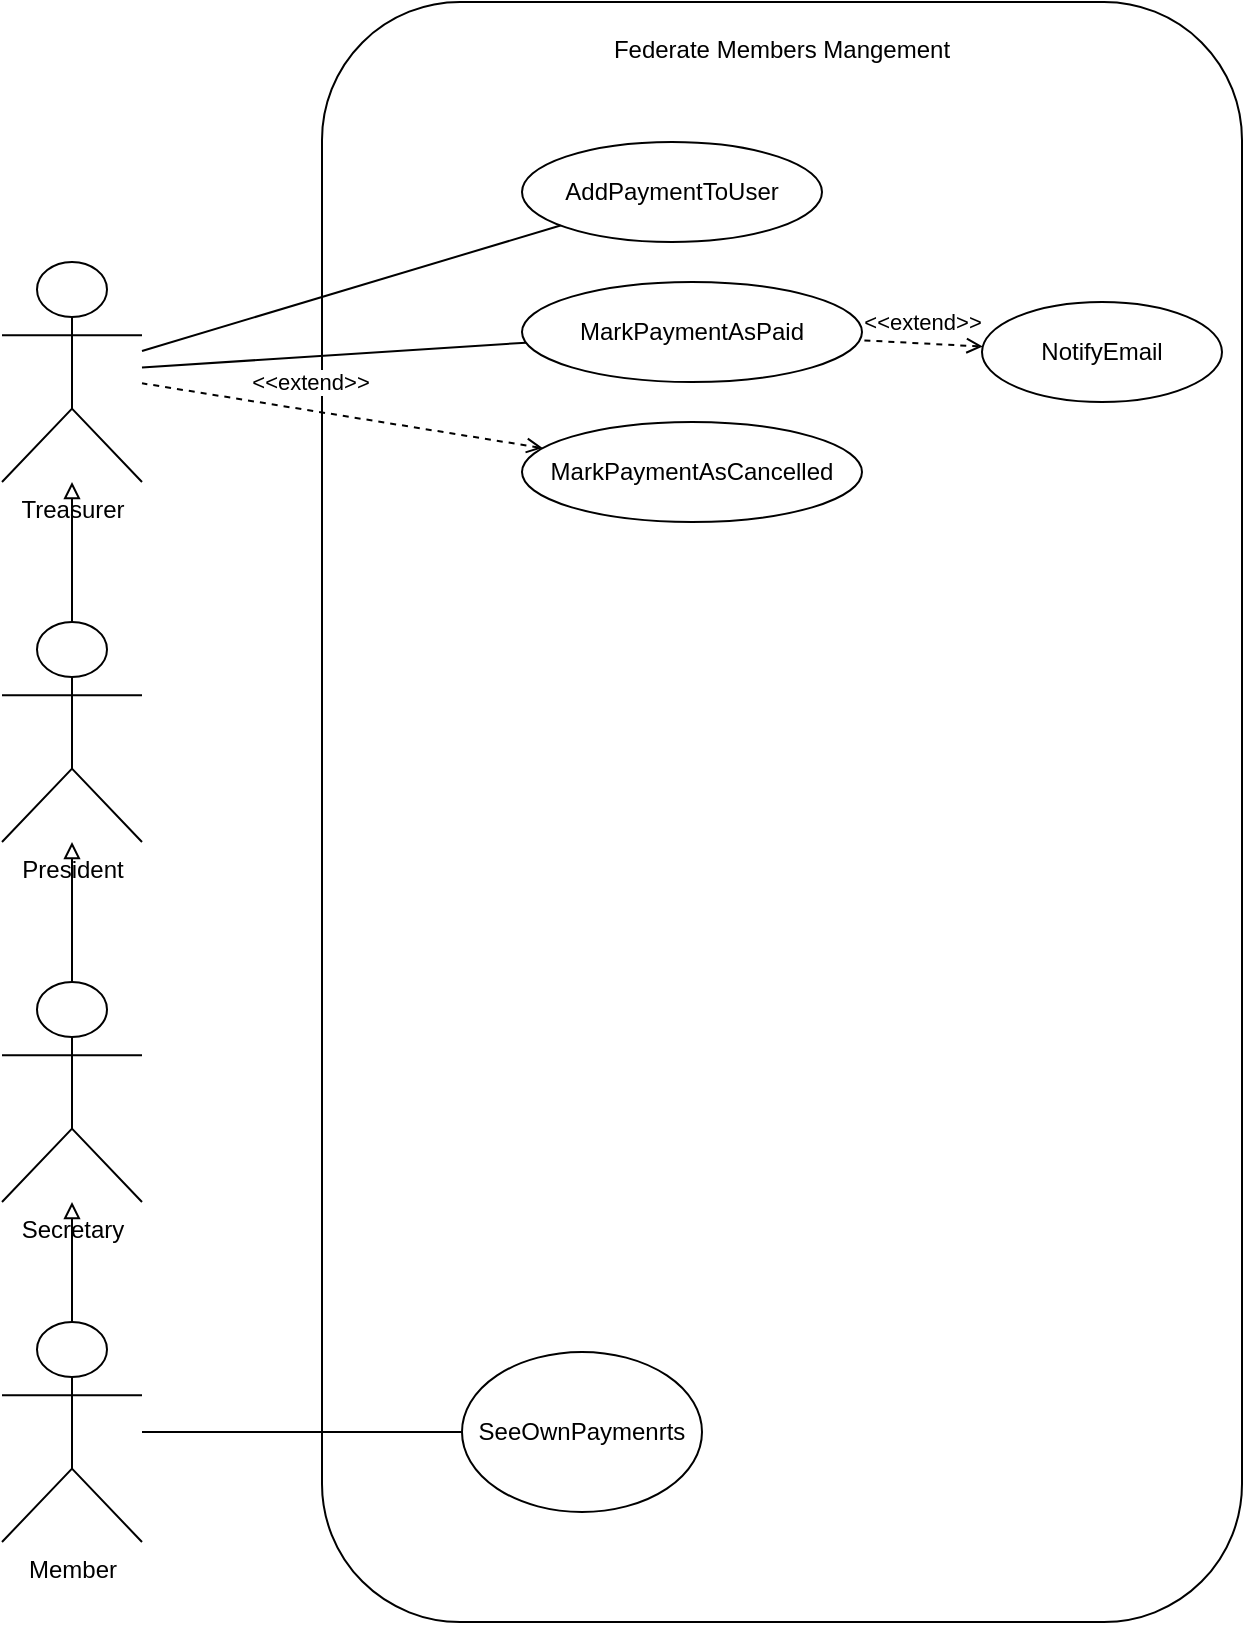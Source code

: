 <mxfile version="25.0.2">
  <diagram name="Página-1" id="U3k0QHNDrNqYpb96N1Zb">
    <mxGraphModel dx="1434" dy="836" grid="1" gridSize="10" guides="1" tooltips="1" connect="1" arrows="1" fold="1" page="1" pageScale="1" pageWidth="827" pageHeight="1169" math="0" shadow="0">
      <root>
        <mxCell id="0" />
        <mxCell id="1" parent="0" />
        <mxCell id="2uzys4ehJ_0eV0x3jUp4-1" value="&lt;div&gt;Federate Members Mangement&lt;/div&gt;&lt;div&gt;&lt;br&gt;&lt;/div&gt;&lt;div&gt;&lt;br&gt;&lt;/div&gt;&lt;div&gt;&lt;br&gt;&lt;/div&gt;&lt;div&gt;&lt;br&gt;&lt;/div&gt;&lt;div&gt;&lt;br&gt;&lt;/div&gt;&lt;div&gt;&lt;br&gt;&lt;/div&gt;&lt;div&gt;&lt;br&gt;&lt;/div&gt;&lt;div&gt;&lt;br&gt;&lt;/div&gt;&lt;div&gt;&lt;br&gt;&lt;/div&gt;&lt;div&gt;&lt;br&gt;&lt;/div&gt;&lt;div&gt;&lt;br&gt;&lt;/div&gt;&lt;div&gt;&lt;br&gt;&lt;/div&gt;&lt;div&gt;&lt;br&gt;&lt;/div&gt;&lt;div&gt;&lt;br&gt;&lt;/div&gt;&lt;div&gt;&lt;br&gt;&lt;/div&gt;&lt;div&gt;&lt;br&gt;&lt;/div&gt;&lt;div&gt;&lt;br&gt;&lt;/div&gt;&lt;div&gt;&lt;br&gt;&lt;/div&gt;&lt;div&gt;&lt;br&gt;&lt;/div&gt;&lt;div&gt;&lt;br&gt;&lt;/div&gt;&lt;div&gt;&lt;br&gt;&lt;/div&gt;&lt;div&gt;&lt;br&gt;&lt;/div&gt;&lt;div&gt;&lt;br&gt;&lt;/div&gt;&lt;div&gt;&lt;br&gt;&lt;/div&gt;&lt;div&gt;&lt;br&gt;&lt;/div&gt;&lt;div&gt;&lt;br&gt;&lt;/div&gt;&lt;div&gt;&lt;br&gt;&lt;/div&gt;&lt;div&gt;&lt;br&gt;&lt;/div&gt;&lt;div&gt;&lt;br&gt;&lt;/div&gt;&lt;div&gt;&lt;br&gt;&lt;/div&gt;&lt;div&gt;&lt;br&gt;&lt;/div&gt;&lt;div&gt;&lt;br&gt;&lt;/div&gt;&lt;div&gt;&lt;br&gt;&lt;/div&gt;&lt;div&gt;&lt;br&gt;&lt;/div&gt;&lt;div&gt;&lt;br&gt;&lt;/div&gt;&lt;div&gt;&lt;br&gt;&lt;/div&gt;&lt;div&gt;&lt;br&gt;&lt;/div&gt;&lt;div&gt;&lt;br&gt;&lt;/div&gt;&lt;div&gt;&lt;br&gt;&lt;/div&gt;&lt;div&gt;&lt;br&gt;&lt;/div&gt;&lt;div&gt;&lt;br&gt;&lt;/div&gt;&lt;div&gt;&lt;br&gt;&lt;/div&gt;&lt;div&gt;&lt;br&gt;&lt;/div&gt;&lt;div&gt;&lt;br&gt;&lt;/div&gt;&lt;div&gt;&lt;br&gt;&lt;/div&gt;&lt;div&gt;&lt;br&gt;&lt;/div&gt;&lt;div&gt;&lt;br&gt;&lt;/div&gt;&lt;div&gt;&lt;br&gt;&lt;/div&gt;&lt;div&gt;&lt;br&gt;&lt;/div&gt;&lt;div&gt;&lt;br&gt;&lt;/div&gt;&lt;div&gt;&lt;br&gt;&lt;/div&gt;&lt;div&gt;&lt;br&gt;&lt;/div&gt;&lt;div&gt;&lt;br&gt;&lt;/div&gt;" style="rounded=1;whiteSpace=wrap;html=1;" parent="1" vertex="1">
          <mxGeometry x="260" y="20" width="460" height="810" as="geometry" />
        </mxCell>
        <mxCell id="2uzys4ehJ_0eV0x3jUp4-2" value="President" style="shape=umlActor;verticalLabelPosition=bottom;verticalAlign=top;html=1;outlineConnect=0;" parent="1" vertex="1">
          <mxGeometry x="100" y="330" width="70" height="110" as="geometry" />
        </mxCell>
        <mxCell id="2uzys4ehJ_0eV0x3jUp4-5" value="Member" style="shape=umlActor;verticalLabelPosition=bottom;verticalAlign=top;html=1;outlineConnect=0;" parent="1" vertex="1">
          <mxGeometry x="100" y="680" width="70" height="110" as="geometry" />
        </mxCell>
        <mxCell id="2uzys4ehJ_0eV0x3jUp4-7" value="MarkPaymentAsCancelled" style="ellipse;whiteSpace=wrap;html=1;" parent="1" vertex="1">
          <mxGeometry x="360" y="230" width="170" height="50" as="geometry" />
        </mxCell>
        <mxCell id="2uzys4ehJ_0eV0x3jUp4-9" value="Secretary" style="shape=umlActor;verticalLabelPosition=bottom;verticalAlign=top;html=1;outlineConnect=0;" parent="1" vertex="1">
          <mxGeometry x="100" y="510" width="70" height="110" as="geometry" />
        </mxCell>
        <mxCell id="2uzys4ehJ_0eV0x3jUp4-21" value="" style="endArrow=none;html=1;rounded=0;dashed=1;startArrow=open;startFill=0;" parent="1" source="2uzys4ehJ_0eV0x3jUp4-7" target="2uzys4ehJ_0eV0x3jUp4-34" edge="1">
          <mxGeometry width="50" height="50" relative="1" as="geometry">
            <mxPoint x="560" y="420" as="sourcePoint" />
            <mxPoint x="610" y="370" as="targetPoint" />
          </mxGeometry>
        </mxCell>
        <mxCell id="2uzys4ehJ_0eV0x3jUp4-23" value="&amp;lt;&amp;lt;extend&amp;gt;&amp;gt;" style="edgeLabel;html=1;align=center;verticalAlign=middle;resizable=0;points=[];" parent="2uzys4ehJ_0eV0x3jUp4-21" vertex="1" connectable="0">
          <mxGeometry x="-0.005" y="-2" relative="1" as="geometry">
            <mxPoint x="-17" y="-15" as="offset" />
          </mxGeometry>
        </mxCell>
        <mxCell id="2uzys4ehJ_0eV0x3jUp4-22" value="" style="endArrow=none;html=1;rounded=0;dashed=1;startArrow=open;startFill=0;" parent="1" source="2uzys4ehJ_0eV0x3jUp4-25" target="2uzys4ehJ_0eV0x3jUp4-39" edge="1">
          <mxGeometry width="50" height="50" relative="1" as="geometry">
            <mxPoint x="544" y="341" as="sourcePoint" />
            <mxPoint x="451.745" y="375.248" as="targetPoint" />
          </mxGeometry>
        </mxCell>
        <mxCell id="2uzys4ehJ_0eV0x3jUp4-24" value="&amp;lt;&amp;lt;extend&amp;gt;&amp;gt;" style="edgeLabel;html=1;align=center;verticalAlign=middle;resizable=0;points=[];" parent="2uzys4ehJ_0eV0x3jUp4-22" vertex="1" connectable="0">
          <mxGeometry x="0.147" y="1" relative="1" as="geometry">
            <mxPoint x="5" y="-12" as="offset" />
          </mxGeometry>
        </mxCell>
        <mxCell id="2uzys4ehJ_0eV0x3jUp4-25" value="NotifyEmail" style="ellipse;whiteSpace=wrap;html=1;" parent="1" vertex="1">
          <mxGeometry x="590" y="170" width="120" height="50" as="geometry" />
        </mxCell>
        <mxCell id="2uzys4ehJ_0eV0x3jUp4-32" value="" style="endArrow=block;html=1;rounded=0;endFill=0;" parent="1" source="2uzys4ehJ_0eV0x3jUp4-5" target="2uzys4ehJ_0eV0x3jUp4-9" edge="1">
          <mxGeometry width="50" height="50" relative="1" as="geometry">
            <mxPoint x="560" y="420" as="sourcePoint" />
            <mxPoint x="140" y="600" as="targetPoint" />
          </mxGeometry>
        </mxCell>
        <mxCell id="2uzys4ehJ_0eV0x3jUp4-33" value="" style="endArrow=block;html=1;rounded=0;endFill=0;" parent="1" source="2uzys4ehJ_0eV0x3jUp4-9" target="2uzys4ehJ_0eV0x3jUp4-2" edge="1">
          <mxGeometry width="50" height="50" relative="1" as="geometry">
            <mxPoint x="140" y="310" as="sourcePoint" />
            <mxPoint x="140" y="240" as="targetPoint" />
          </mxGeometry>
        </mxCell>
        <mxCell id="2uzys4ehJ_0eV0x3jUp4-34" value="Treasurer" style="shape=umlActor;verticalLabelPosition=bottom;verticalAlign=top;html=1;outlineConnect=0;" parent="1" vertex="1">
          <mxGeometry x="100" y="150" width="70" height="110" as="geometry" />
        </mxCell>
        <mxCell id="2uzys4ehJ_0eV0x3jUp4-36" value="SeeOwnPaymenrts" style="ellipse;whiteSpace=wrap;html=1;" parent="1" vertex="1">
          <mxGeometry x="330" y="695" width="120" height="80" as="geometry" />
        </mxCell>
        <mxCell id="2uzys4ehJ_0eV0x3jUp4-37" value="" style="endArrow=none;html=1;rounded=0;" parent="1" source="2uzys4ehJ_0eV0x3jUp4-5" target="2uzys4ehJ_0eV0x3jUp4-36" edge="1">
          <mxGeometry width="50" height="50" relative="1" as="geometry">
            <mxPoint x="180" y="734" as="sourcePoint" />
            <mxPoint x="396" y="667" as="targetPoint" />
          </mxGeometry>
        </mxCell>
        <mxCell id="2uzys4ehJ_0eV0x3jUp4-38" value="AddPaymentToUser" style="ellipse;whiteSpace=wrap;html=1;" parent="1" vertex="1">
          <mxGeometry x="360" y="90" width="150" height="50" as="geometry" />
        </mxCell>
        <mxCell id="2uzys4ehJ_0eV0x3jUp4-39" value="MarkPaymentAsPaid" style="ellipse;whiteSpace=wrap;html=1;" parent="1" vertex="1">
          <mxGeometry x="360" y="160" width="170" height="50" as="geometry" />
        </mxCell>
        <mxCell id="2uzys4ehJ_0eV0x3jUp4-42" value="" style="endArrow=none;html=1;rounded=0;" parent="1" source="2uzys4ehJ_0eV0x3jUp4-34" target="2uzys4ehJ_0eV0x3jUp4-39" edge="1">
          <mxGeometry width="50" height="50" relative="1" as="geometry">
            <mxPoint x="200" y="320" as="sourcePoint" />
            <mxPoint x="610" y="370" as="targetPoint" />
          </mxGeometry>
        </mxCell>
        <mxCell id="2uzys4ehJ_0eV0x3jUp4-43" value="" style="endArrow=none;html=1;rounded=0;" parent="1" source="2uzys4ehJ_0eV0x3jUp4-34" target="2uzys4ehJ_0eV0x3jUp4-38" edge="1">
          <mxGeometry width="50" height="50" relative="1" as="geometry">
            <mxPoint x="200" y="280" as="sourcePoint" />
            <mxPoint x="388" y="264" as="targetPoint" />
          </mxGeometry>
        </mxCell>
        <mxCell id="A0fx3oZmV-bSW2O6VXHu-2" value="" style="endArrow=block;html=1;rounded=0;endFill=0;" edge="1" parent="1" source="2uzys4ehJ_0eV0x3jUp4-2" target="2uzys4ehJ_0eV0x3jUp4-34">
          <mxGeometry width="50" height="50" relative="1" as="geometry">
            <mxPoint x="145" y="520" as="sourcePoint" />
            <mxPoint x="145" y="450" as="targetPoint" />
          </mxGeometry>
        </mxCell>
      </root>
    </mxGraphModel>
  </diagram>
</mxfile>
